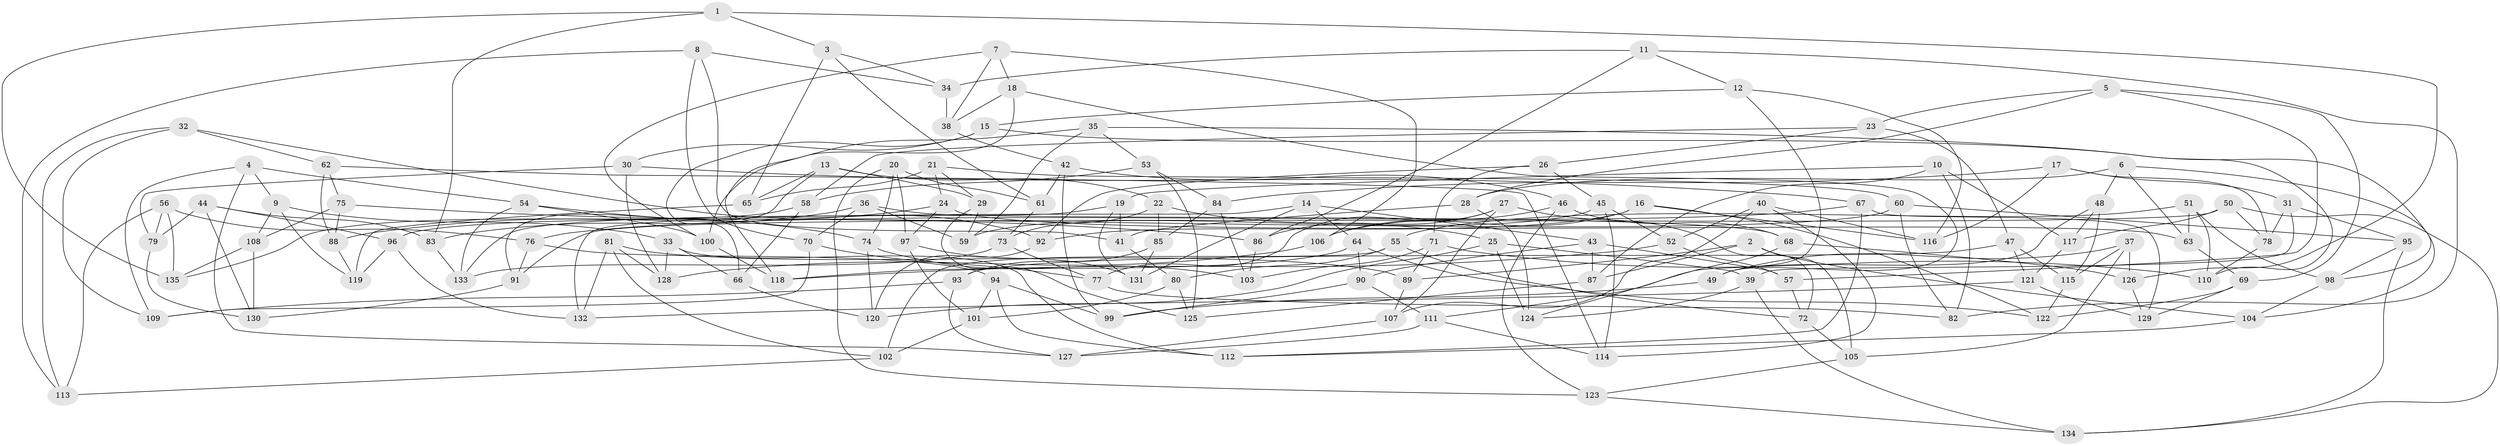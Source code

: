 // coarse degree distribution, {7: 0.19047619047619047, 5: 0.14285714285714285, 11: 0.047619047619047616, 4: 0.14285714285714285, 8: 0.07142857142857142, 10: 0.19047619047619047, 6: 0.11904761904761904, 9: 0.07142857142857142, 3: 0.023809523809523808}
// Generated by graph-tools (version 1.1) at 2025/53/03/04/25 22:53:46]
// undirected, 135 vertices, 270 edges
graph export_dot {
  node [color=gray90,style=filled];
  1;
  2;
  3;
  4;
  5;
  6;
  7;
  8;
  9;
  10;
  11;
  12;
  13;
  14;
  15;
  16;
  17;
  18;
  19;
  20;
  21;
  22;
  23;
  24;
  25;
  26;
  27;
  28;
  29;
  30;
  31;
  32;
  33;
  34;
  35;
  36;
  37;
  38;
  39;
  40;
  41;
  42;
  43;
  44;
  45;
  46;
  47;
  48;
  49;
  50;
  51;
  52;
  53;
  54;
  55;
  56;
  57;
  58;
  59;
  60;
  61;
  62;
  63;
  64;
  65;
  66;
  67;
  68;
  69;
  70;
  71;
  72;
  73;
  74;
  75;
  76;
  77;
  78;
  79;
  80;
  81;
  82;
  83;
  84;
  85;
  86;
  87;
  88;
  89;
  90;
  91;
  92;
  93;
  94;
  95;
  96;
  97;
  98;
  99;
  100;
  101;
  102;
  103;
  104;
  105;
  106;
  107;
  108;
  109;
  110;
  111;
  112;
  113;
  114;
  115;
  116;
  117;
  118;
  119;
  120;
  121;
  122;
  123;
  124;
  125;
  126;
  127;
  128;
  129;
  130;
  131;
  132;
  133;
  134;
  135;
  1 -- 3;
  1 -- 83;
  1 -- 126;
  1 -- 135;
  2 -- 104;
  2 -- 105;
  2 -- 89;
  2 -- 87;
  3 -- 61;
  3 -- 34;
  3 -- 65;
  4 -- 9;
  4 -- 127;
  4 -- 109;
  4 -- 54;
  5 -- 69;
  5 -- 28;
  5 -- 57;
  5 -- 23;
  6 -- 104;
  6 -- 28;
  6 -- 48;
  6 -- 63;
  7 -- 100;
  7 -- 18;
  7 -- 106;
  7 -- 38;
  8 -- 113;
  8 -- 70;
  8 -- 34;
  8 -- 41;
  9 -- 119;
  9 -- 33;
  9 -- 108;
  10 -- 117;
  10 -- 87;
  10 -- 82;
  10 -- 19;
  11 -- 82;
  11 -- 34;
  11 -- 86;
  11 -- 12;
  12 -- 116;
  12 -- 15;
  12 -- 111;
  13 -- 65;
  13 -- 91;
  13 -- 29;
  13 -- 22;
  14 -- 132;
  14 -- 131;
  14 -- 64;
  14 -- 43;
  15 -- 30;
  15 -- 66;
  15 -- 98;
  16 -- 116;
  16 -- 122;
  16 -- 92;
  16 -- 106;
  17 -- 84;
  17 -- 78;
  17 -- 116;
  17 -- 31;
  18 -- 49;
  18 -- 38;
  18 -- 118;
  19 -- 41;
  19 -- 133;
  19 -- 131;
  20 -- 97;
  20 -- 123;
  20 -- 74;
  20 -- 61;
  21 -- 60;
  21 -- 24;
  21 -- 29;
  21 -- 65;
  22 -- 73;
  22 -- 85;
  22 -- 25;
  23 -- 47;
  23 -- 26;
  23 -- 58;
  24 -- 63;
  24 -- 88;
  24 -- 97;
  25 -- 120;
  25 -- 39;
  25 -- 124;
  26 -- 92;
  26 -- 71;
  26 -- 45;
  27 -- 77;
  27 -- 72;
  27 -- 107;
  27 -- 86;
  28 -- 41;
  28 -- 124;
  29 -- 125;
  29 -- 59;
  30 -- 79;
  30 -- 128;
  30 -- 67;
  31 -- 78;
  31 -- 95;
  31 -- 39;
  32 -- 109;
  32 -- 113;
  32 -- 62;
  32 -- 92;
  33 -- 66;
  33 -- 128;
  33 -- 112;
  34 -- 38;
  35 -- 59;
  35 -- 110;
  35 -- 53;
  35 -- 100;
  36 -- 70;
  36 -- 68;
  36 -- 83;
  36 -- 59;
  37 -- 126;
  37 -- 115;
  37 -- 105;
  37 -- 49;
  38 -- 42;
  39 -- 134;
  39 -- 124;
  40 -- 107;
  40 -- 52;
  40 -- 116;
  40 -- 114;
  41 -- 80;
  42 -- 46;
  42 -- 61;
  42 -- 99;
  43 -- 87;
  43 -- 57;
  43 -- 90;
  44 -- 83;
  44 -- 130;
  44 -- 96;
  44 -- 79;
  45 -- 114;
  45 -- 52;
  45 -- 59;
  46 -- 123;
  46 -- 68;
  46 -- 106;
  47 -- 115;
  47 -- 121;
  47 -- 93;
  48 -- 115;
  48 -- 117;
  48 -- 49;
  49 -- 99;
  50 -- 78;
  50 -- 117;
  50 -- 134;
  50 -- 91;
  51 -- 98;
  51 -- 110;
  51 -- 63;
  51 -- 55;
  52 -- 57;
  52 -- 118;
  53 -- 84;
  53 -- 58;
  53 -- 125;
  54 -- 100;
  54 -- 133;
  54 -- 74;
  55 -- 102;
  55 -- 72;
  55 -- 80;
  56 -- 76;
  56 -- 79;
  56 -- 113;
  56 -- 135;
  57 -- 72;
  58 -- 66;
  58 -- 135;
  60 -- 95;
  60 -- 82;
  60 -- 96;
  61 -- 73;
  62 -- 88;
  62 -- 114;
  62 -- 75;
  63 -- 69;
  64 -- 118;
  64 -- 122;
  64 -- 90;
  65 -- 119;
  66 -- 120;
  67 -- 129;
  67 -- 112;
  67 -- 76;
  68 -- 124;
  68 -- 126;
  69 -- 122;
  69 -- 129;
  70 -- 109;
  70 -- 77;
  71 -- 89;
  71 -- 103;
  71 -- 110;
  72 -- 105;
  73 -- 77;
  73 -- 133;
  74 -- 103;
  74 -- 120;
  75 -- 88;
  75 -- 108;
  75 -- 86;
  76 -- 94;
  76 -- 91;
  77 -- 82;
  78 -- 110;
  79 -- 130;
  80 -- 125;
  80 -- 101;
  81 -- 132;
  81 -- 102;
  81 -- 89;
  81 -- 128;
  83 -- 133;
  84 -- 85;
  84 -- 103;
  85 -- 131;
  85 -- 93;
  86 -- 103;
  87 -- 125;
  88 -- 119;
  89 -- 107;
  90 -- 111;
  90 -- 99;
  91 -- 130;
  92 -- 120;
  93 -- 127;
  93 -- 109;
  94 -- 112;
  94 -- 101;
  94 -- 99;
  95 -- 98;
  95 -- 134;
  96 -- 132;
  96 -- 119;
  97 -- 131;
  97 -- 101;
  98 -- 104;
  100 -- 118;
  101 -- 102;
  102 -- 113;
  104 -- 112;
  105 -- 123;
  106 -- 128;
  107 -- 127;
  108 -- 135;
  108 -- 130;
  111 -- 127;
  111 -- 114;
  115 -- 122;
  117 -- 121;
  121 -- 129;
  121 -- 132;
  123 -- 134;
  126 -- 129;
}
